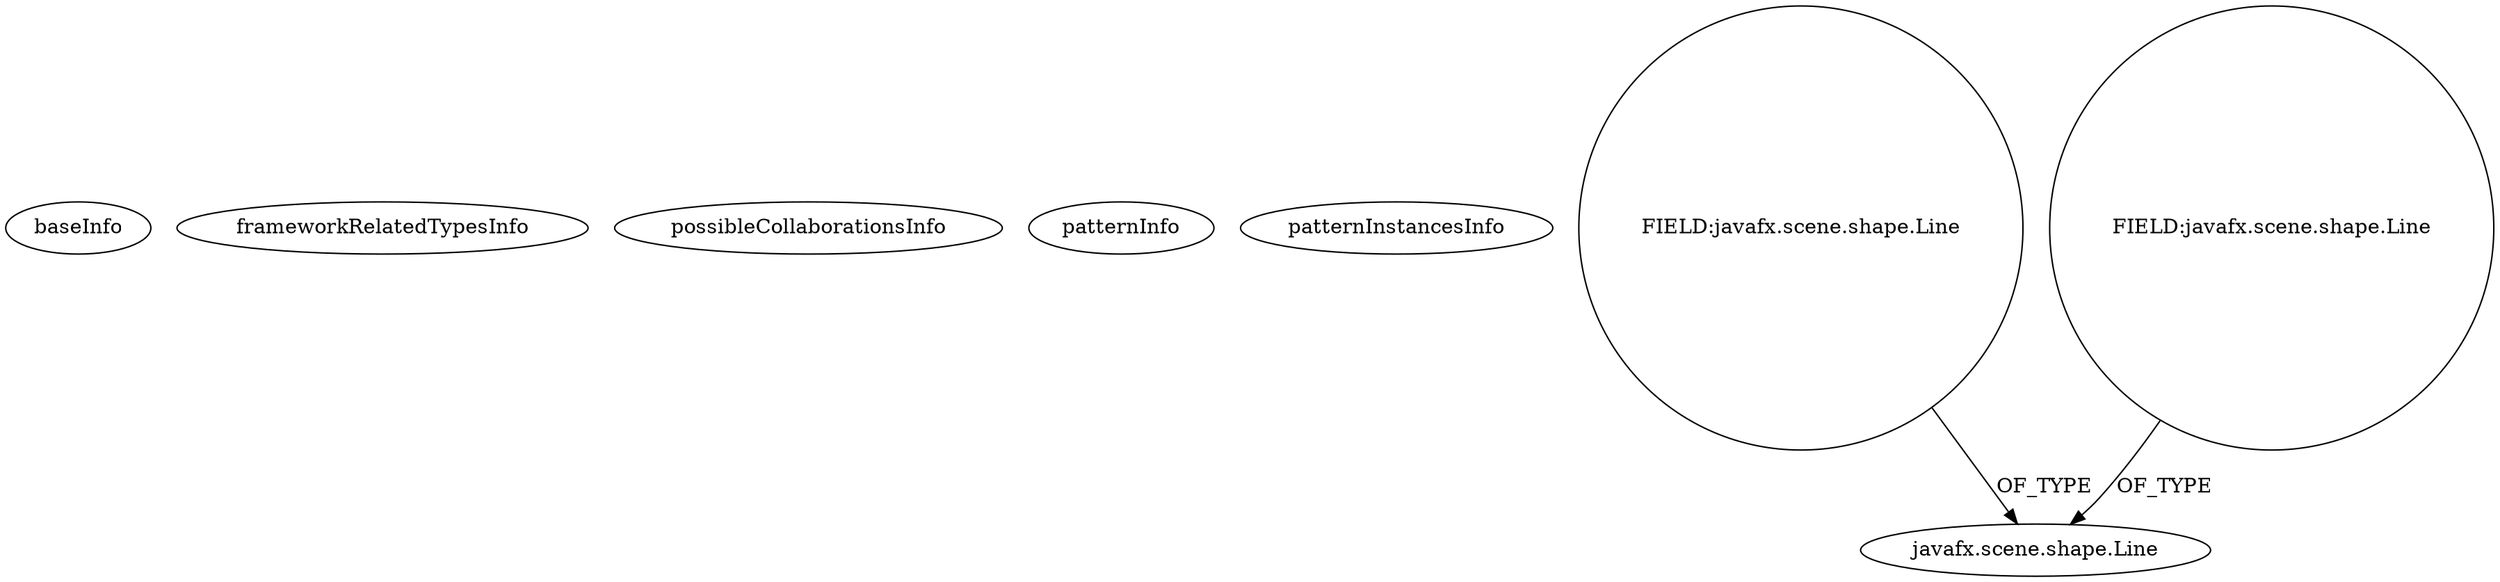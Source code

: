 digraph {
baseInfo[graphId=2072,category="pattern",isAnonymous=false,possibleRelation=false]
frameworkRelatedTypesInfo[]
possibleCollaborationsInfo[]
patternInfo[frequency=16.0,patternRootClient=null]
patternInstancesInfo[0="josesoler7-agendavital~/josesoler7-agendavital/agendavital-master/src/agendavital/vista/FXMLRegistroPreguntaUnoController.java~FXMLRegistroPreguntaUnoController~3390",1="josesoler7-agendavital~/josesoler7-agendavital/agendavital-master/src/agendavital/vista/FXMLRegistroPreguntaTresController.java~FXMLRegistroPreguntaTresController~3376",2="josesoler7-agendavital~/josesoler7-agendavital/agendavital-master/src/agendavital/vista/FXMLAnadirNoticiaController.java~FXMLAnadirNoticiaController~3367",3="josesoler7-agendavital~/josesoler7-agendavital/agendavital-master/src/agendavital/vista/FXMLNuevasNoticiasController.java~FXMLNuevasNoticiasController~3371",4="josesoler7-agendavital~/josesoler7-agendavital/agendavital-master/src/agendavital/vista/FXMLRegistroPreguntaDosController.java~FXMLRegistroPreguntaDosController~3379",5="josesoler7-agendavital~/josesoler7-agendavital/agendavital-master/src/agendavital/vista/FXMLAcercaDeController.java~FXMLAcercaDeController~3383",6="josesoler7-agendavital~/josesoler7-agendavital/agendavital-master/src/agendavital/vista/FXMLMomentoController.java~FXMLMomentoController~3370",7="josesoler7-agendavital~/josesoler7-agendavital/agendavital-master/src/agendavital/vista/FXMLRegistroCompletadoController.java~FXMLRegistroCompletadoController~3380",8="josesoler7-agendavital~/josesoler7-agendavital/agendavital-master/src/agendavital/vista/FXMLPrincipalController.java~FXMLPrincipalController~3387",9="josesoler7-agendavital~/josesoler7-agendavital/agendavital-master/src/agendavital/vista/FXMLMomentosyNoticiasController.java~FXMLMomentosyNoticiasController~3373",10="josesoler7-agendavital~/josesoler7-agendavital/agendavital-master/src/agendavital/vista/FXMLAdministracionController.java~FXMLAdministracionController~3375",11="fisimon-Ing_Software~/fisimon-Ing_Software/Ing_Software-master/src/application/Arrow.java~Arrow~2690",12="josesoler7-agendavital~/josesoler7-agendavital/agendavital-master/src/agendavital/vista/FXMLNoticiaController.java~FXMLNoticiaController~3377",13="m2rtt-Poomine~/m2rtt-Poomine/Poomine-master/src/application/Poomine.java~Poomine~3511",14="josesoler7-agendavital~/josesoler7-agendavital/agendavital-master/src/agendavital/vista/FXMLAnadirMomentoController.java~FXMLAnadirMomentoController~3384",15="josesoler7-agendavital~/josesoler7-agendavital/agendavital-master/src/agendavital/vista/FXMLRegistroController.java~FXMLRegistroController~3372"]
33[label="javafx.scene.shape.Line",vertexType="FRAMEWORK_CLASS_TYPE",isFrameworkType=false]
32[label="FIELD:javafx.scene.shape.Line",vertexType="FIELD_DECLARATION",isFrameworkType=false,shape=circle]
34[label="FIELD:javafx.scene.shape.Line",vertexType="FIELD_DECLARATION",isFrameworkType=false,shape=circle]
32->33[label="OF_TYPE"]
34->33[label="OF_TYPE"]
}
